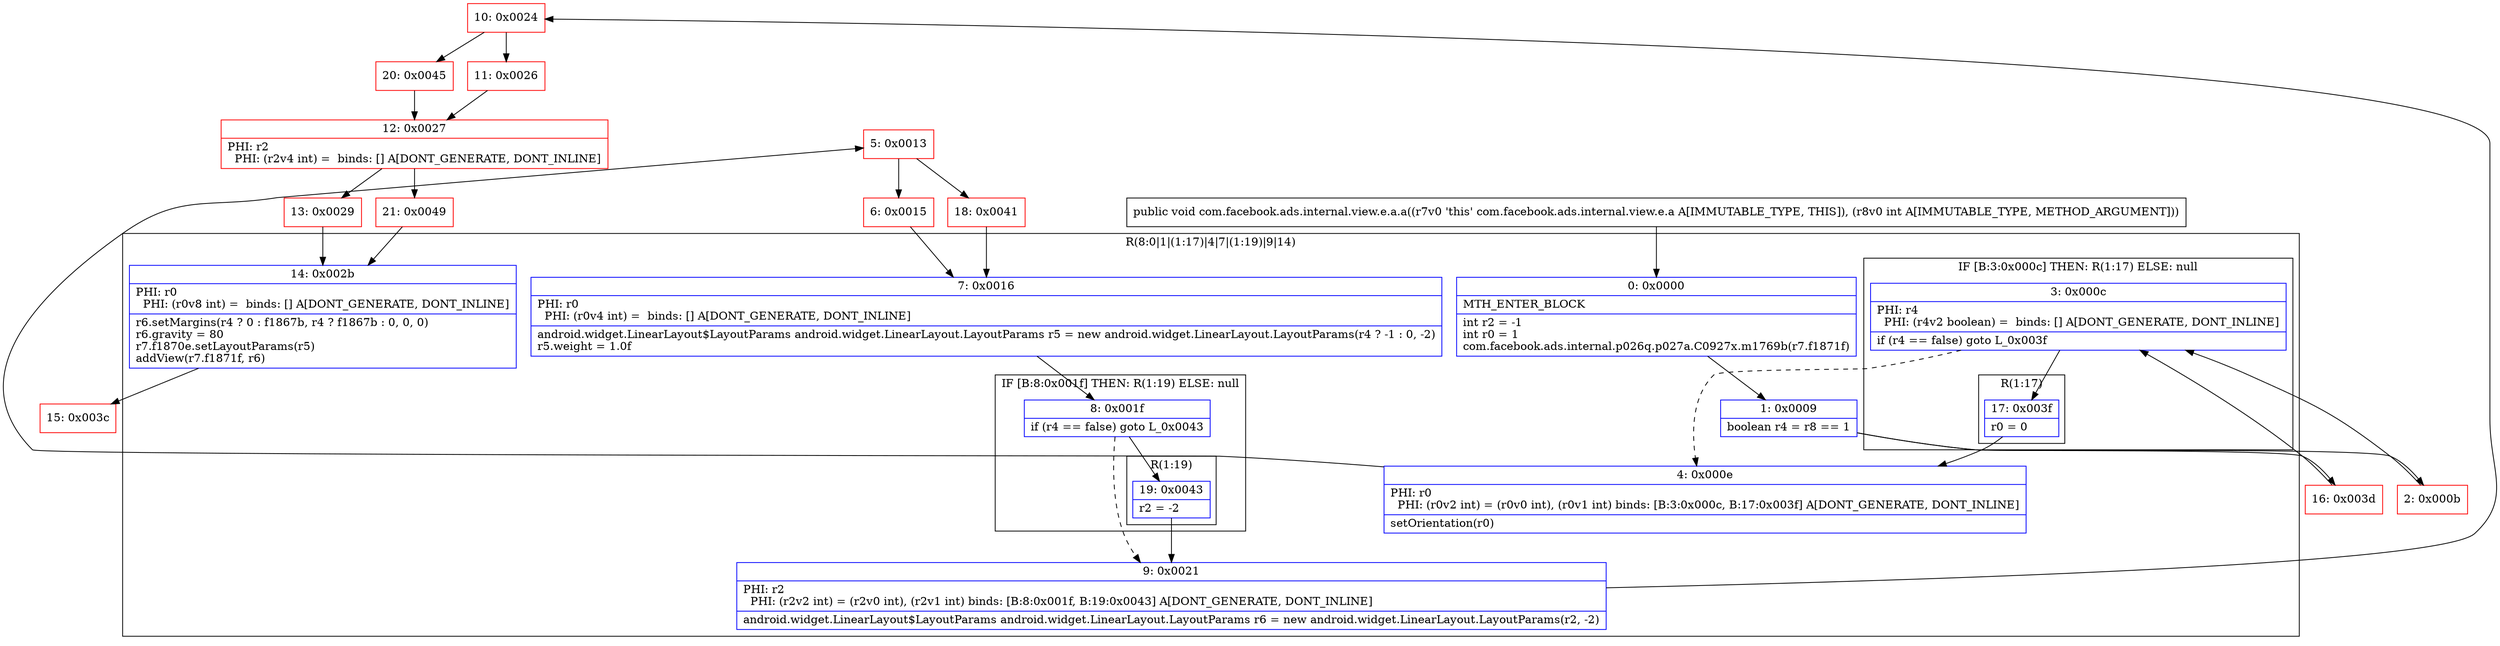 digraph "CFG forcom.facebook.ads.internal.view.e.a.a(I)V" {
subgraph cluster_Region_274476891 {
label = "R(8:0|1|(1:17)|4|7|(1:19)|9|14)";
node [shape=record,color=blue];
Node_0 [shape=record,label="{0\:\ 0x0000|MTH_ENTER_BLOCK\l|int r2 = \-1\lint r0 = 1\lcom.facebook.ads.internal.p026q.p027a.C0927x.m1769b(r7.f1871f)\l}"];
Node_1 [shape=record,label="{1\:\ 0x0009|boolean r4 = r8 == 1\l}"];
subgraph cluster_IfRegion_1113088095 {
label = "IF [B:3:0x000c] THEN: R(1:17) ELSE: null";
node [shape=record,color=blue];
Node_3 [shape=record,label="{3\:\ 0x000c|PHI: r4 \l  PHI: (r4v2 boolean) =  binds: [] A[DONT_GENERATE, DONT_INLINE]\l|if (r4 == false) goto L_0x003f\l}"];
subgraph cluster_Region_339047297 {
label = "R(1:17)";
node [shape=record,color=blue];
Node_17 [shape=record,label="{17\:\ 0x003f|r0 = 0\l}"];
}
}
Node_4 [shape=record,label="{4\:\ 0x000e|PHI: r0 \l  PHI: (r0v2 int) = (r0v0 int), (r0v1 int) binds: [B:3:0x000c, B:17:0x003f] A[DONT_GENERATE, DONT_INLINE]\l|setOrientation(r0)\l}"];
Node_7 [shape=record,label="{7\:\ 0x0016|PHI: r0 \l  PHI: (r0v4 int) =  binds: [] A[DONT_GENERATE, DONT_INLINE]\l|android.widget.LinearLayout$LayoutParams android.widget.LinearLayout.LayoutParams r5 = new android.widget.LinearLayout.LayoutParams(r4 ? \-1 : 0, \-2)\lr5.weight = 1.0f\l}"];
subgraph cluster_IfRegion_856668600 {
label = "IF [B:8:0x001f] THEN: R(1:19) ELSE: null";
node [shape=record,color=blue];
Node_8 [shape=record,label="{8\:\ 0x001f|if (r4 == false) goto L_0x0043\l}"];
subgraph cluster_Region_1649407239 {
label = "R(1:19)";
node [shape=record,color=blue];
Node_19 [shape=record,label="{19\:\ 0x0043|r2 = \-2\l}"];
}
}
Node_9 [shape=record,label="{9\:\ 0x0021|PHI: r2 \l  PHI: (r2v2 int) = (r2v0 int), (r2v1 int) binds: [B:8:0x001f, B:19:0x0043] A[DONT_GENERATE, DONT_INLINE]\l|android.widget.LinearLayout$LayoutParams android.widget.LinearLayout.LayoutParams r6 = new android.widget.LinearLayout.LayoutParams(r2, \-2)\l}"];
Node_14 [shape=record,label="{14\:\ 0x002b|PHI: r0 \l  PHI: (r0v8 int) =  binds: [] A[DONT_GENERATE, DONT_INLINE]\l|r6.setMargins(r4 ? 0 : f1867b, r4 ? f1867b : 0, 0, 0)\lr6.gravity = 80\lr7.f1870e.setLayoutParams(r5)\laddView(r7.f1871f, r6)\l}"];
}
Node_2 [shape=record,color=red,label="{2\:\ 0x000b}"];
Node_5 [shape=record,color=red,label="{5\:\ 0x0013}"];
Node_6 [shape=record,color=red,label="{6\:\ 0x0015}"];
Node_10 [shape=record,color=red,label="{10\:\ 0x0024}"];
Node_11 [shape=record,color=red,label="{11\:\ 0x0026}"];
Node_12 [shape=record,color=red,label="{12\:\ 0x0027|PHI: r2 \l  PHI: (r2v4 int) =  binds: [] A[DONT_GENERATE, DONT_INLINE]\l}"];
Node_13 [shape=record,color=red,label="{13\:\ 0x0029}"];
Node_15 [shape=record,color=red,label="{15\:\ 0x003c}"];
Node_16 [shape=record,color=red,label="{16\:\ 0x003d}"];
Node_18 [shape=record,color=red,label="{18\:\ 0x0041}"];
Node_20 [shape=record,color=red,label="{20\:\ 0x0045}"];
Node_21 [shape=record,color=red,label="{21\:\ 0x0049}"];
MethodNode[shape=record,label="{public void com.facebook.ads.internal.view.e.a.a((r7v0 'this' com.facebook.ads.internal.view.e.a A[IMMUTABLE_TYPE, THIS]), (r8v0 int A[IMMUTABLE_TYPE, METHOD_ARGUMENT])) }"];
MethodNode -> Node_0;
Node_0 -> Node_1;
Node_1 -> Node_2;
Node_1 -> Node_16;
Node_3 -> Node_4[style=dashed];
Node_3 -> Node_17;
Node_17 -> Node_4;
Node_4 -> Node_5;
Node_7 -> Node_8;
Node_8 -> Node_9[style=dashed];
Node_8 -> Node_19;
Node_19 -> Node_9;
Node_9 -> Node_10;
Node_14 -> Node_15;
Node_2 -> Node_3;
Node_5 -> Node_6;
Node_5 -> Node_18;
Node_6 -> Node_7;
Node_10 -> Node_11;
Node_10 -> Node_20;
Node_11 -> Node_12;
Node_12 -> Node_13;
Node_12 -> Node_21;
Node_13 -> Node_14;
Node_16 -> Node_3;
Node_18 -> Node_7;
Node_20 -> Node_12;
Node_21 -> Node_14;
}

